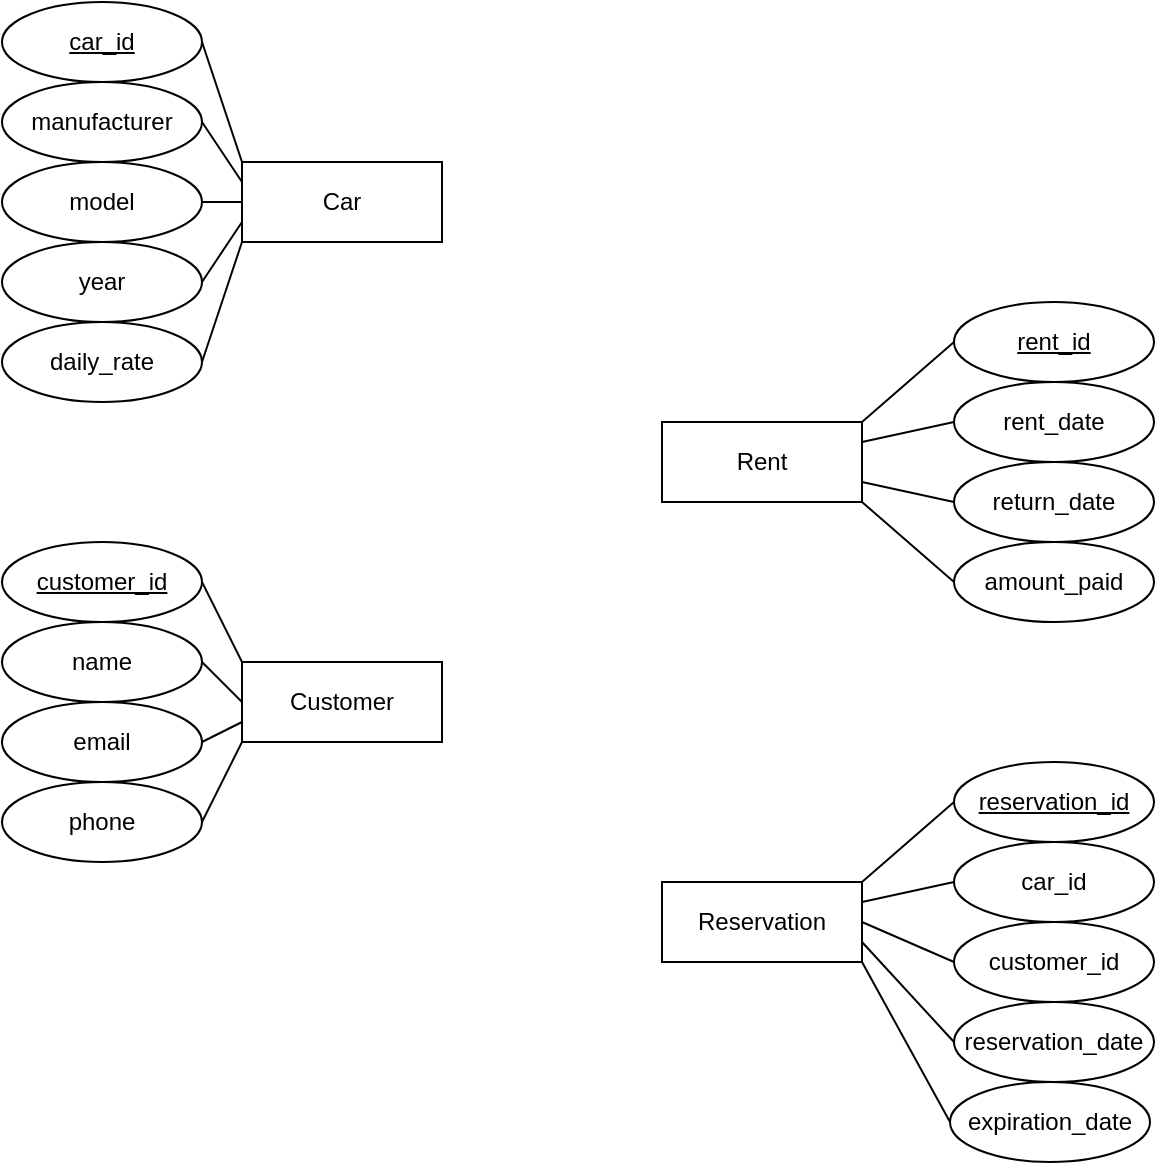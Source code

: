 <mxfile version="21.1.5" type="device">
  <diagram name="Page-1" id="-LS3lSdazOeHsXu57dui">
    <mxGraphModel dx="2012" dy="658" grid="1" gridSize="10" guides="1" tooltips="1" connect="1" arrows="1" fold="1" page="1" pageScale="1" pageWidth="827" pageHeight="1169" math="0" shadow="0">
      <root>
        <mxCell id="0" />
        <mxCell id="1" parent="0" />
        <mxCell id="ikPF2jFiIXhJxYarMHXp-59" value="Car" style="whiteSpace=wrap;html=1;align=center;" vertex="1" parent="1">
          <mxGeometry x="10" y="300" width="100" height="40" as="geometry" />
        </mxCell>
        <mxCell id="ikPF2jFiIXhJxYarMHXp-60" value="car_id" style="ellipse;whiteSpace=wrap;html=1;align=center;fontStyle=4;" vertex="1" parent="1">
          <mxGeometry x="-110" y="220" width="100" height="40" as="geometry" />
        </mxCell>
        <mxCell id="ikPF2jFiIXhJxYarMHXp-61" value="model" style="ellipse;whiteSpace=wrap;html=1;align=center;" vertex="1" parent="1">
          <mxGeometry x="-110" y="300" width="100" height="40" as="geometry" />
        </mxCell>
        <mxCell id="ikPF2jFiIXhJxYarMHXp-62" value="manufacturer" style="ellipse;whiteSpace=wrap;html=1;align=center;" vertex="1" parent="1">
          <mxGeometry x="-110" y="260" width="100" height="40" as="geometry" />
        </mxCell>
        <mxCell id="ikPF2jFiIXhJxYarMHXp-63" value="&lt;div&gt;year&lt;/div&gt;" style="ellipse;whiteSpace=wrap;html=1;align=center;" vertex="1" parent="1">
          <mxGeometry x="-110" y="340" width="100" height="40" as="geometry" />
        </mxCell>
        <mxCell id="ikPF2jFiIXhJxYarMHXp-64" value="daily_rate" style="ellipse;whiteSpace=wrap;html=1;align=center;" vertex="1" parent="1">
          <mxGeometry x="-110" y="380" width="100" height="40" as="geometry" />
        </mxCell>
        <mxCell id="ikPF2jFiIXhJxYarMHXp-65" value="Customer" style="whiteSpace=wrap;html=1;align=center;" vertex="1" parent="1">
          <mxGeometry x="10" y="550" width="100" height="40" as="geometry" />
        </mxCell>
        <mxCell id="ikPF2jFiIXhJxYarMHXp-66" value="customer_id" style="ellipse;whiteSpace=wrap;html=1;align=center;fontStyle=4;" vertex="1" parent="1">
          <mxGeometry x="-110" y="490" width="100" height="40" as="geometry" />
        </mxCell>
        <mxCell id="ikPF2jFiIXhJxYarMHXp-67" value="email" style="ellipse;whiteSpace=wrap;html=1;align=center;" vertex="1" parent="1">
          <mxGeometry x="-110" y="570" width="100" height="40" as="geometry" />
        </mxCell>
        <mxCell id="ikPF2jFiIXhJxYarMHXp-68" value="name" style="ellipse;whiteSpace=wrap;html=1;align=center;" vertex="1" parent="1">
          <mxGeometry x="-110" y="530" width="100" height="40" as="geometry" />
        </mxCell>
        <mxCell id="ikPF2jFiIXhJxYarMHXp-69" value="phone" style="ellipse;whiteSpace=wrap;html=1;align=center;" vertex="1" parent="1">
          <mxGeometry x="-110" y="610" width="100" height="40" as="geometry" />
        </mxCell>
        <mxCell id="ikPF2jFiIXhJxYarMHXp-70" value="Rent" style="whiteSpace=wrap;html=1;align=center;" vertex="1" parent="1">
          <mxGeometry x="220" y="430" width="100" height="40" as="geometry" />
        </mxCell>
        <mxCell id="ikPF2jFiIXhJxYarMHXp-71" value="rent_id" style="ellipse;whiteSpace=wrap;html=1;align=center;fontStyle=4;" vertex="1" parent="1">
          <mxGeometry x="366" y="370" width="100" height="40" as="geometry" />
        </mxCell>
        <mxCell id="ikPF2jFiIXhJxYarMHXp-72" value="rent_date" style="ellipse;whiteSpace=wrap;html=1;align=center;" vertex="1" parent="1">
          <mxGeometry x="366" y="410" width="100" height="40" as="geometry" />
        </mxCell>
        <mxCell id="ikPF2jFiIXhJxYarMHXp-73" value="return_date" style="ellipse;whiteSpace=wrap;html=1;align=center;" vertex="1" parent="1">
          <mxGeometry x="366" y="450" width="100" height="40" as="geometry" />
        </mxCell>
        <mxCell id="ikPF2jFiIXhJxYarMHXp-74" value="amount_paid" style="ellipse;whiteSpace=wrap;html=1;align=center;" vertex="1" parent="1">
          <mxGeometry x="366" y="490" width="100" height="40" as="geometry" />
        </mxCell>
        <mxCell id="ikPF2jFiIXhJxYarMHXp-75" value="" style="endArrow=none;html=1;rounded=0;exitX=1;exitY=0.5;exitDx=0;exitDy=0;entryX=0;entryY=1;entryDx=0;entryDy=0;" edge="1" parent="1" source="ikPF2jFiIXhJxYarMHXp-64" target="ikPF2jFiIXhJxYarMHXp-59">
          <mxGeometry relative="1" as="geometry">
            <mxPoint x="10" y="450" as="sourcePoint" />
            <mxPoint x="170" y="450" as="targetPoint" />
          </mxGeometry>
        </mxCell>
        <mxCell id="ikPF2jFiIXhJxYarMHXp-76" value="" style="endArrow=none;html=1;rounded=0;exitX=1;exitY=0.5;exitDx=0;exitDy=0;entryX=0;entryY=0.75;entryDx=0;entryDy=0;" edge="1" parent="1" source="ikPF2jFiIXhJxYarMHXp-63" target="ikPF2jFiIXhJxYarMHXp-59">
          <mxGeometry relative="1" as="geometry">
            <mxPoint y="410" as="sourcePoint" />
            <mxPoint x="55" y="350" as="targetPoint" />
          </mxGeometry>
        </mxCell>
        <mxCell id="ikPF2jFiIXhJxYarMHXp-77" value="" style="endArrow=none;html=1;rounded=0;exitX=1;exitY=0.5;exitDx=0;exitDy=0;entryX=0;entryY=0.5;entryDx=0;entryDy=0;" edge="1" parent="1" source="ikPF2jFiIXhJxYarMHXp-61" target="ikPF2jFiIXhJxYarMHXp-59">
          <mxGeometry relative="1" as="geometry">
            <mxPoint x="10" y="420" as="sourcePoint" />
            <mxPoint x="65" y="360" as="targetPoint" />
          </mxGeometry>
        </mxCell>
        <mxCell id="ikPF2jFiIXhJxYarMHXp-78" value="" style="endArrow=none;html=1;rounded=0;exitX=1;exitY=0.5;exitDx=0;exitDy=0;entryX=0;entryY=0.25;entryDx=0;entryDy=0;" edge="1" parent="1" source="ikPF2jFiIXhJxYarMHXp-62" target="ikPF2jFiIXhJxYarMHXp-59">
          <mxGeometry relative="1" as="geometry">
            <mxPoint x="20" y="430" as="sourcePoint" />
            <mxPoint x="75" y="370" as="targetPoint" />
          </mxGeometry>
        </mxCell>
        <mxCell id="ikPF2jFiIXhJxYarMHXp-79" value="" style="endArrow=none;html=1;rounded=0;exitX=1;exitY=0.5;exitDx=0;exitDy=0;entryX=0;entryY=0;entryDx=0;entryDy=0;" edge="1" parent="1" source="ikPF2jFiIXhJxYarMHXp-60" target="ikPF2jFiIXhJxYarMHXp-59">
          <mxGeometry relative="1" as="geometry">
            <mxPoint x="30" y="440" as="sourcePoint" />
            <mxPoint x="85" y="380" as="targetPoint" />
          </mxGeometry>
        </mxCell>
        <mxCell id="ikPF2jFiIXhJxYarMHXp-80" value="" style="endArrow=none;html=1;rounded=0;exitX=1;exitY=0.5;exitDx=0;exitDy=0;entryX=0;entryY=0;entryDx=0;entryDy=0;" edge="1" parent="1" source="ikPF2jFiIXhJxYarMHXp-66" target="ikPF2jFiIXhJxYarMHXp-65">
          <mxGeometry relative="1" as="geometry">
            <mxPoint x="40" y="450" as="sourcePoint" />
            <mxPoint x="95" y="390" as="targetPoint" />
          </mxGeometry>
        </mxCell>
        <mxCell id="ikPF2jFiIXhJxYarMHXp-81" value="" style="endArrow=none;html=1;rounded=0;exitX=1;exitY=0.5;exitDx=0;exitDy=0;entryX=0;entryY=0.5;entryDx=0;entryDy=0;" edge="1" parent="1" source="ikPF2jFiIXhJxYarMHXp-68" target="ikPF2jFiIXhJxYarMHXp-65">
          <mxGeometry relative="1" as="geometry">
            <mxPoint x="50" y="460" as="sourcePoint" />
            <mxPoint x="105" y="400" as="targetPoint" />
          </mxGeometry>
        </mxCell>
        <mxCell id="ikPF2jFiIXhJxYarMHXp-82" value="" style="endArrow=none;html=1;rounded=0;exitX=1;exitY=0.5;exitDx=0;exitDy=0;entryX=0;entryY=0.75;entryDx=0;entryDy=0;" edge="1" parent="1" source="ikPF2jFiIXhJxYarMHXp-67" target="ikPF2jFiIXhJxYarMHXp-65">
          <mxGeometry relative="1" as="geometry">
            <mxPoint x="60" y="470" as="sourcePoint" />
            <mxPoint x="115" y="410" as="targetPoint" />
          </mxGeometry>
        </mxCell>
        <mxCell id="ikPF2jFiIXhJxYarMHXp-83" value="" style="endArrow=none;html=1;rounded=0;exitX=1;exitY=0.5;exitDx=0;exitDy=0;entryX=0;entryY=1;entryDx=0;entryDy=0;" edge="1" parent="1" source="ikPF2jFiIXhJxYarMHXp-69" target="ikPF2jFiIXhJxYarMHXp-65">
          <mxGeometry relative="1" as="geometry">
            <mxPoint x="70" y="480" as="sourcePoint" />
            <mxPoint x="40" y="590" as="targetPoint" />
          </mxGeometry>
        </mxCell>
        <mxCell id="ikPF2jFiIXhJxYarMHXp-84" value="" style="endArrow=none;html=1;rounded=0;exitX=0;exitY=0.5;exitDx=0;exitDy=0;entryX=1;entryY=1;entryDx=0;entryDy=0;" edge="1" parent="1" source="ikPF2jFiIXhJxYarMHXp-74" target="ikPF2jFiIXhJxYarMHXp-70">
          <mxGeometry relative="1" as="geometry">
            <mxPoint x="30" y="650" as="sourcePoint" />
            <mxPoint x="310" y="480" as="targetPoint" />
          </mxGeometry>
        </mxCell>
        <mxCell id="ikPF2jFiIXhJxYarMHXp-85" value="" style="endArrow=none;html=1;rounded=0;exitX=0;exitY=0.5;exitDx=0;exitDy=0;entryX=1;entryY=0.75;entryDx=0;entryDy=0;" edge="1" parent="1" source="ikPF2jFiIXhJxYarMHXp-73" target="ikPF2jFiIXhJxYarMHXp-70">
          <mxGeometry relative="1" as="geometry">
            <mxPoint x="376" y="520" as="sourcePoint" />
            <mxPoint x="310" y="460" as="targetPoint" />
          </mxGeometry>
        </mxCell>
        <mxCell id="ikPF2jFiIXhJxYarMHXp-86" value="" style="endArrow=none;html=1;rounded=0;exitX=0;exitY=0.5;exitDx=0;exitDy=0;entryX=1;entryY=0.25;entryDx=0;entryDy=0;" edge="1" parent="1" source="ikPF2jFiIXhJxYarMHXp-72" target="ikPF2jFiIXhJxYarMHXp-70">
          <mxGeometry relative="1" as="geometry">
            <mxPoint x="386" y="530" as="sourcePoint" />
            <mxPoint x="310" y="440" as="targetPoint" />
          </mxGeometry>
        </mxCell>
        <mxCell id="ikPF2jFiIXhJxYarMHXp-87" value="" style="endArrow=none;html=1;rounded=0;exitX=0;exitY=0.5;exitDx=0;exitDy=0;entryX=1;entryY=0;entryDx=0;entryDy=0;" edge="1" parent="1" source="ikPF2jFiIXhJxYarMHXp-71" target="ikPF2jFiIXhJxYarMHXp-70">
          <mxGeometry relative="1" as="geometry">
            <mxPoint x="396" y="540" as="sourcePoint" />
            <mxPoint x="320" y="420" as="targetPoint" />
          </mxGeometry>
        </mxCell>
        <mxCell id="ikPF2jFiIXhJxYarMHXp-88" value="Reservation" style="whiteSpace=wrap;html=1;align=center;" vertex="1" parent="1">
          <mxGeometry x="220" y="660" width="100" height="40" as="geometry" />
        </mxCell>
        <mxCell id="ikPF2jFiIXhJxYarMHXp-89" value="reservation_id" style="ellipse;whiteSpace=wrap;html=1;align=center;fontStyle=4;" vertex="1" parent="1">
          <mxGeometry x="366" y="600" width="100" height="40" as="geometry" />
        </mxCell>
        <mxCell id="ikPF2jFiIXhJxYarMHXp-90" value="car_id" style="ellipse;whiteSpace=wrap;html=1;align=center;" vertex="1" parent="1">
          <mxGeometry x="366" y="640" width="100" height="40" as="geometry" />
        </mxCell>
        <mxCell id="ikPF2jFiIXhJxYarMHXp-91" value="customer_id" style="ellipse;whiteSpace=wrap;html=1;align=center;" vertex="1" parent="1">
          <mxGeometry x="366" y="680" width="100" height="40" as="geometry" />
        </mxCell>
        <mxCell id="ikPF2jFiIXhJxYarMHXp-92" value="reservation_date" style="ellipse;whiteSpace=wrap;html=1;align=center;" vertex="1" parent="1">
          <mxGeometry x="366" y="720" width="100" height="40" as="geometry" />
        </mxCell>
        <mxCell id="ikPF2jFiIXhJxYarMHXp-93" value="" style="endArrow=none;html=1;rounded=0;exitX=0;exitY=0.5;exitDx=0;exitDy=0;entryX=1;entryY=0.75;entryDx=0;entryDy=0;" edge="1" parent="1" source="ikPF2jFiIXhJxYarMHXp-92" target="ikPF2jFiIXhJxYarMHXp-88">
          <mxGeometry relative="1" as="geometry">
            <mxPoint x="30" y="880" as="sourcePoint" />
            <mxPoint x="310" y="710" as="targetPoint" />
          </mxGeometry>
        </mxCell>
        <mxCell id="ikPF2jFiIXhJxYarMHXp-94" value="" style="endArrow=none;html=1;rounded=0;exitX=0;exitY=0.5;exitDx=0;exitDy=0;entryX=1;entryY=0.5;entryDx=0;entryDy=0;" edge="1" parent="1" source="ikPF2jFiIXhJxYarMHXp-91" target="ikPF2jFiIXhJxYarMHXp-88">
          <mxGeometry relative="1" as="geometry">
            <mxPoint x="376" y="750" as="sourcePoint" />
            <mxPoint x="310" y="690" as="targetPoint" />
          </mxGeometry>
        </mxCell>
        <mxCell id="ikPF2jFiIXhJxYarMHXp-95" value="" style="endArrow=none;html=1;rounded=0;exitX=0;exitY=0.5;exitDx=0;exitDy=0;entryX=1;entryY=0.25;entryDx=0;entryDy=0;" edge="1" parent="1" source="ikPF2jFiIXhJxYarMHXp-90" target="ikPF2jFiIXhJxYarMHXp-88">
          <mxGeometry relative="1" as="geometry">
            <mxPoint x="386" y="760" as="sourcePoint" />
            <mxPoint x="310" y="670" as="targetPoint" />
          </mxGeometry>
        </mxCell>
        <mxCell id="ikPF2jFiIXhJxYarMHXp-96" value="" style="endArrow=none;html=1;rounded=0;exitX=0;exitY=0.5;exitDx=0;exitDy=0;entryX=1;entryY=0;entryDx=0;entryDy=0;" edge="1" parent="1" source="ikPF2jFiIXhJxYarMHXp-89" target="ikPF2jFiIXhJxYarMHXp-88">
          <mxGeometry relative="1" as="geometry">
            <mxPoint x="396" y="770" as="sourcePoint" />
            <mxPoint x="320" y="650" as="targetPoint" />
          </mxGeometry>
        </mxCell>
        <mxCell id="ikPF2jFiIXhJxYarMHXp-97" value="expiration_date" style="ellipse;whiteSpace=wrap;html=1;align=center;" vertex="1" parent="1">
          <mxGeometry x="364" y="760" width="100" height="40" as="geometry" />
        </mxCell>
        <mxCell id="ikPF2jFiIXhJxYarMHXp-98" value="" style="endArrow=none;html=1;rounded=0;exitX=0;exitY=0.5;exitDx=0;exitDy=0;" edge="1" parent="1" source="ikPF2jFiIXhJxYarMHXp-97">
          <mxGeometry relative="1" as="geometry">
            <mxPoint x="356" y="760" as="sourcePoint" />
            <mxPoint x="320" y="700" as="targetPoint" />
          </mxGeometry>
        </mxCell>
      </root>
    </mxGraphModel>
  </diagram>
</mxfile>
